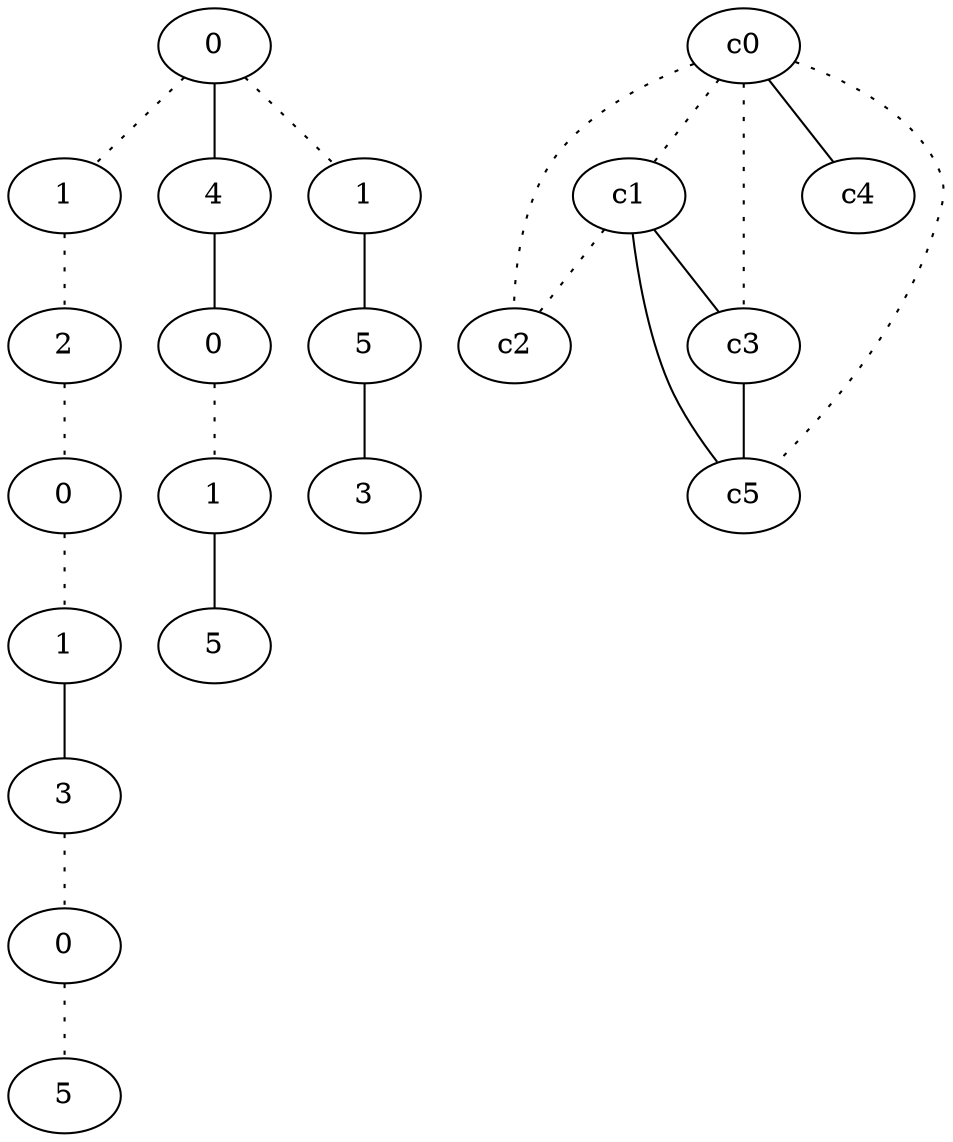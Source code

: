 graph {
a0[label=0];
a1[label=1];
a2[label=2];
a3[label=0];
a4[label=1];
a5[label=3];
a6[label=0];
a7[label=5];
a8[label=4];
a9[label=0];
a10[label=1];
a11[label=5];
a12[label=1];
a13[label=5];
a14[label=3];
a0 -- a1 [style=dotted];
a0 -- a8;
a0 -- a12 [style=dotted];
a1 -- a2 [style=dotted];
a2 -- a3 [style=dotted];
a3 -- a4 [style=dotted];
a4 -- a5;
a5 -- a6 [style=dotted];
a6 -- a7 [style=dotted];
a8 -- a9;
a9 -- a10 [style=dotted];
a10 -- a11;
a12 -- a13;
a13 -- a14;
c0 -- c1 [style=dotted];
c0 -- c2 [style=dotted];
c0 -- c3 [style=dotted];
c0 -- c4;
c0 -- c5 [style=dotted];
c1 -- c2 [style=dotted];
c1 -- c3;
c1 -- c5;
c3 -- c5;
}
